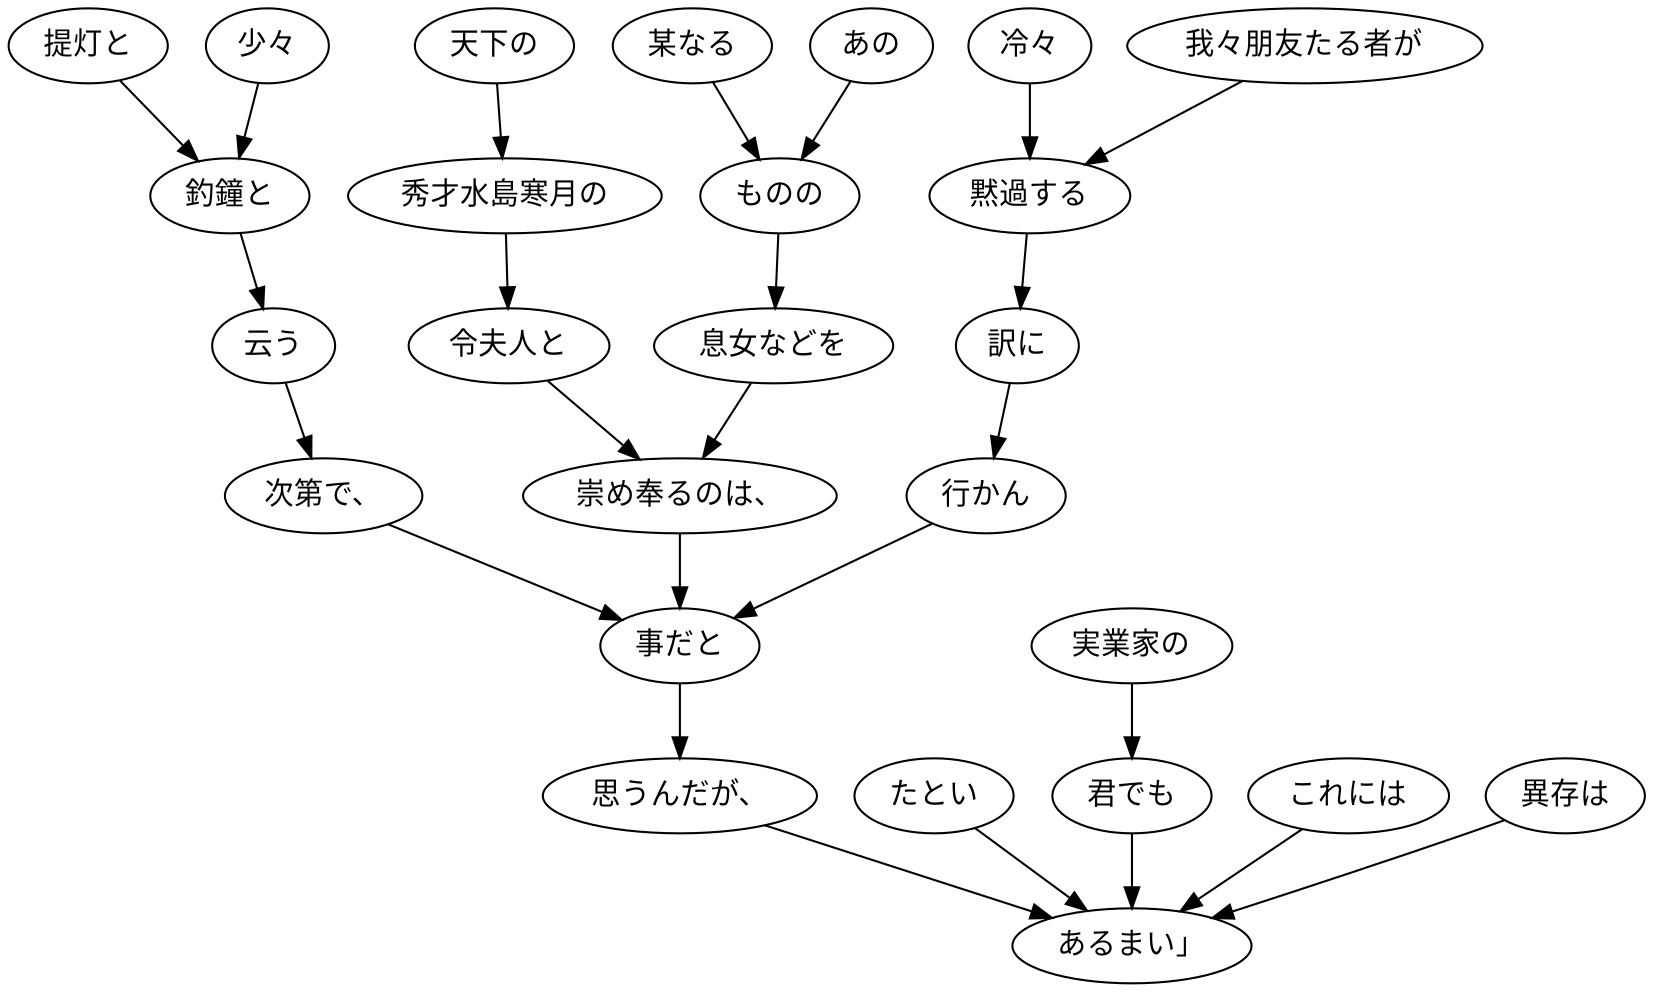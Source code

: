 digraph graph2576 {
	node0 [label="あの"];
	node1 [label="某なる"];
	node2 [label="ものの"];
	node3 [label="息女などを"];
	node4 [label="天下の"];
	node5 [label="秀才水島寒月の"];
	node6 [label="令夫人と"];
	node7 [label="崇め奉るのは、"];
	node8 [label="少々"];
	node9 [label="提灯と"];
	node10 [label="釣鐘と"];
	node11 [label="云う"];
	node12 [label="次第で、"];
	node13 [label="我々朋友たる者が"];
	node14 [label="冷々"];
	node15 [label="黙過する"];
	node16 [label="訳に"];
	node17 [label="行かん"];
	node18 [label="事だと"];
	node19 [label="思うんだが、"];
	node20 [label="たとい"];
	node21 [label="実業家の"];
	node22 [label="君でも"];
	node23 [label="これには"];
	node24 [label="異存は"];
	node25 [label="あるまい」"];
	node0 -> node2;
	node1 -> node2;
	node2 -> node3;
	node3 -> node7;
	node4 -> node5;
	node5 -> node6;
	node6 -> node7;
	node7 -> node18;
	node8 -> node10;
	node9 -> node10;
	node10 -> node11;
	node11 -> node12;
	node12 -> node18;
	node13 -> node15;
	node14 -> node15;
	node15 -> node16;
	node16 -> node17;
	node17 -> node18;
	node18 -> node19;
	node19 -> node25;
	node20 -> node25;
	node21 -> node22;
	node22 -> node25;
	node23 -> node25;
	node24 -> node25;
}
